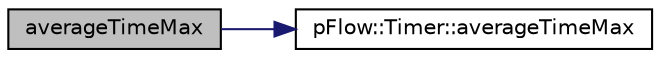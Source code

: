 digraph "averageTimeMax"
{
 // LATEX_PDF_SIZE
  edge [fontname="Helvetica",fontsize="10",labelfontname="Helvetica",labelfontsize="10"];
  node [fontname="Helvetica",fontsize="10",shape=record];
  rankdir="LR";
  Node1 [label="averageTimeMax",height=0.2,width=0.4,color="black", fillcolor="grey75", style="filled", fontcolor="black",tooltip=" "];
  Node1 -> Node2 [color="midnightblue",fontsize="10",style="solid",fontname="Helvetica"];
  Node2 [label="pFlow::Timer::averageTimeMax",height=0.2,width=0.4,color="black", fillcolor="white", style="filled",URL="$classpFlow_1_1Timer.html#ac8629bd4ac77d5dfcee244067cd186ee",tooltip=" "];
}
